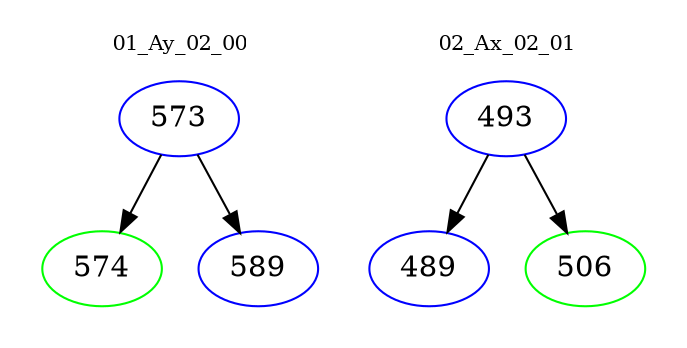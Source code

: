 digraph{
subgraph cluster_0 {
color = white
label = "01_Ay_02_00";
fontsize=10;
T0_573 [label="573", color="blue"]
T0_573 -> T0_574 [color="black"]
T0_574 [label="574", color="green"]
T0_573 -> T0_589 [color="black"]
T0_589 [label="589", color="blue"]
}
subgraph cluster_1 {
color = white
label = "02_Ax_02_01";
fontsize=10;
T1_493 [label="493", color="blue"]
T1_493 -> T1_489 [color="black"]
T1_489 [label="489", color="blue"]
T1_493 -> T1_506 [color="black"]
T1_506 [label="506", color="green"]
}
}
